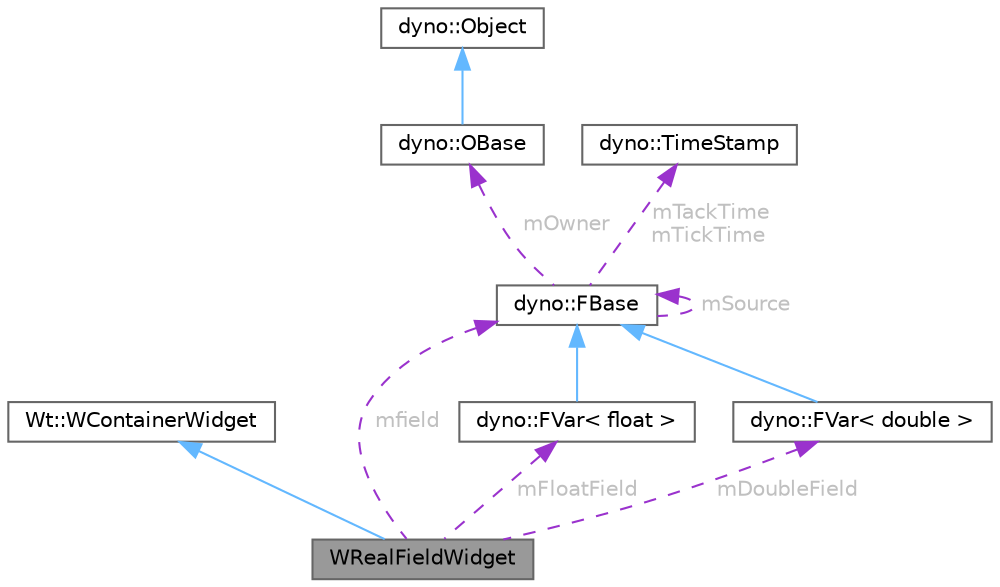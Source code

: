 digraph "WRealFieldWidget"
{
 // LATEX_PDF_SIZE
  bgcolor="transparent";
  edge [fontname=Helvetica,fontsize=10,labelfontname=Helvetica,labelfontsize=10];
  node [fontname=Helvetica,fontsize=10,shape=box,height=0.2,width=0.4];
  Node1 [id="Node000001",label="WRealFieldWidget",height=0.2,width=0.4,color="gray40", fillcolor="grey60", style="filled", fontcolor="black",tooltip=" "];
  Node2 -> Node1 [id="edge1_Node000001_Node000002",dir="back",color="steelblue1",style="solid",tooltip=" "];
  Node2 [id="Node000002",label="Wt::WContainerWidget",height=0.2,width=0.4,color="gray40", fillcolor="white", style="filled",tooltip=" "];
  Node3 -> Node1 [id="edge2_Node000001_Node000003",dir="back",color="darkorchid3",style="dashed",tooltip=" ",label=" mfield",fontcolor="grey" ];
  Node3 [id="Node000003",label="dyno::FBase",height=0.2,width=0.4,color="gray40", fillcolor="white", style="filled",URL="$classdyno_1_1_f_base.html",tooltip=" "];
  Node4 -> Node3 [id="edge3_Node000003_Node000004",dir="back",color="darkorchid3",style="dashed",tooltip=" ",label=" mOwner",fontcolor="grey" ];
  Node4 [id="Node000004",label="dyno::OBase",height=0.2,width=0.4,color="gray40", fillcolor="white", style="filled",URL="$classdyno_1_1_o_base.html",tooltip=" "];
  Node5 -> Node4 [id="edge4_Node000004_Node000005",dir="back",color="steelblue1",style="solid",tooltip=" "];
  Node5 [id="Node000005",label="dyno::Object",height=0.2,width=0.4,color="gray40", fillcolor="white", style="filled",URL="$classdyno_1_1_object.html",tooltip=" "];
  Node3 -> Node3 [id="edge5_Node000003_Node000003",dir="back",color="darkorchid3",style="dashed",tooltip=" ",label=" mSource",fontcolor="grey" ];
  Node6 -> Node3 [id="edge6_Node000003_Node000006",dir="back",color="darkorchid3",style="dashed",tooltip=" ",label=" mTackTime\nmTickTime",fontcolor="grey" ];
  Node6 [id="Node000006",label="dyno::TimeStamp",height=0.2,width=0.4,color="gray40", fillcolor="white", style="filled",URL="$classdyno_1_1_time_stamp.html",tooltip="Time stamp."];
  Node7 -> Node1 [id="edge7_Node000001_Node000007",dir="back",color="darkorchid3",style="dashed",tooltip=" ",label=" mFloatField",fontcolor="grey" ];
  Node7 [id="Node000007",label="dyno::FVar\< float \>",height=0.2,width=0.4,color="gray40", fillcolor="white", style="filled",URL="$classdyno_1_1_f_var.html",tooltip=" "];
  Node3 -> Node7 [id="edge8_Node000007_Node000003",dir="back",color="steelblue1",style="solid",tooltip=" "];
  Node8 -> Node1 [id="edge9_Node000001_Node000008",dir="back",color="darkorchid3",style="dashed",tooltip=" ",label=" mDoubleField",fontcolor="grey" ];
  Node8 [id="Node000008",label="dyno::FVar\< double \>",height=0.2,width=0.4,color="gray40", fillcolor="white", style="filled",URL="$classdyno_1_1_f_var.html",tooltip=" "];
  Node3 -> Node8 [id="edge10_Node000008_Node000003",dir="back",color="steelblue1",style="solid",tooltip=" "];
}
